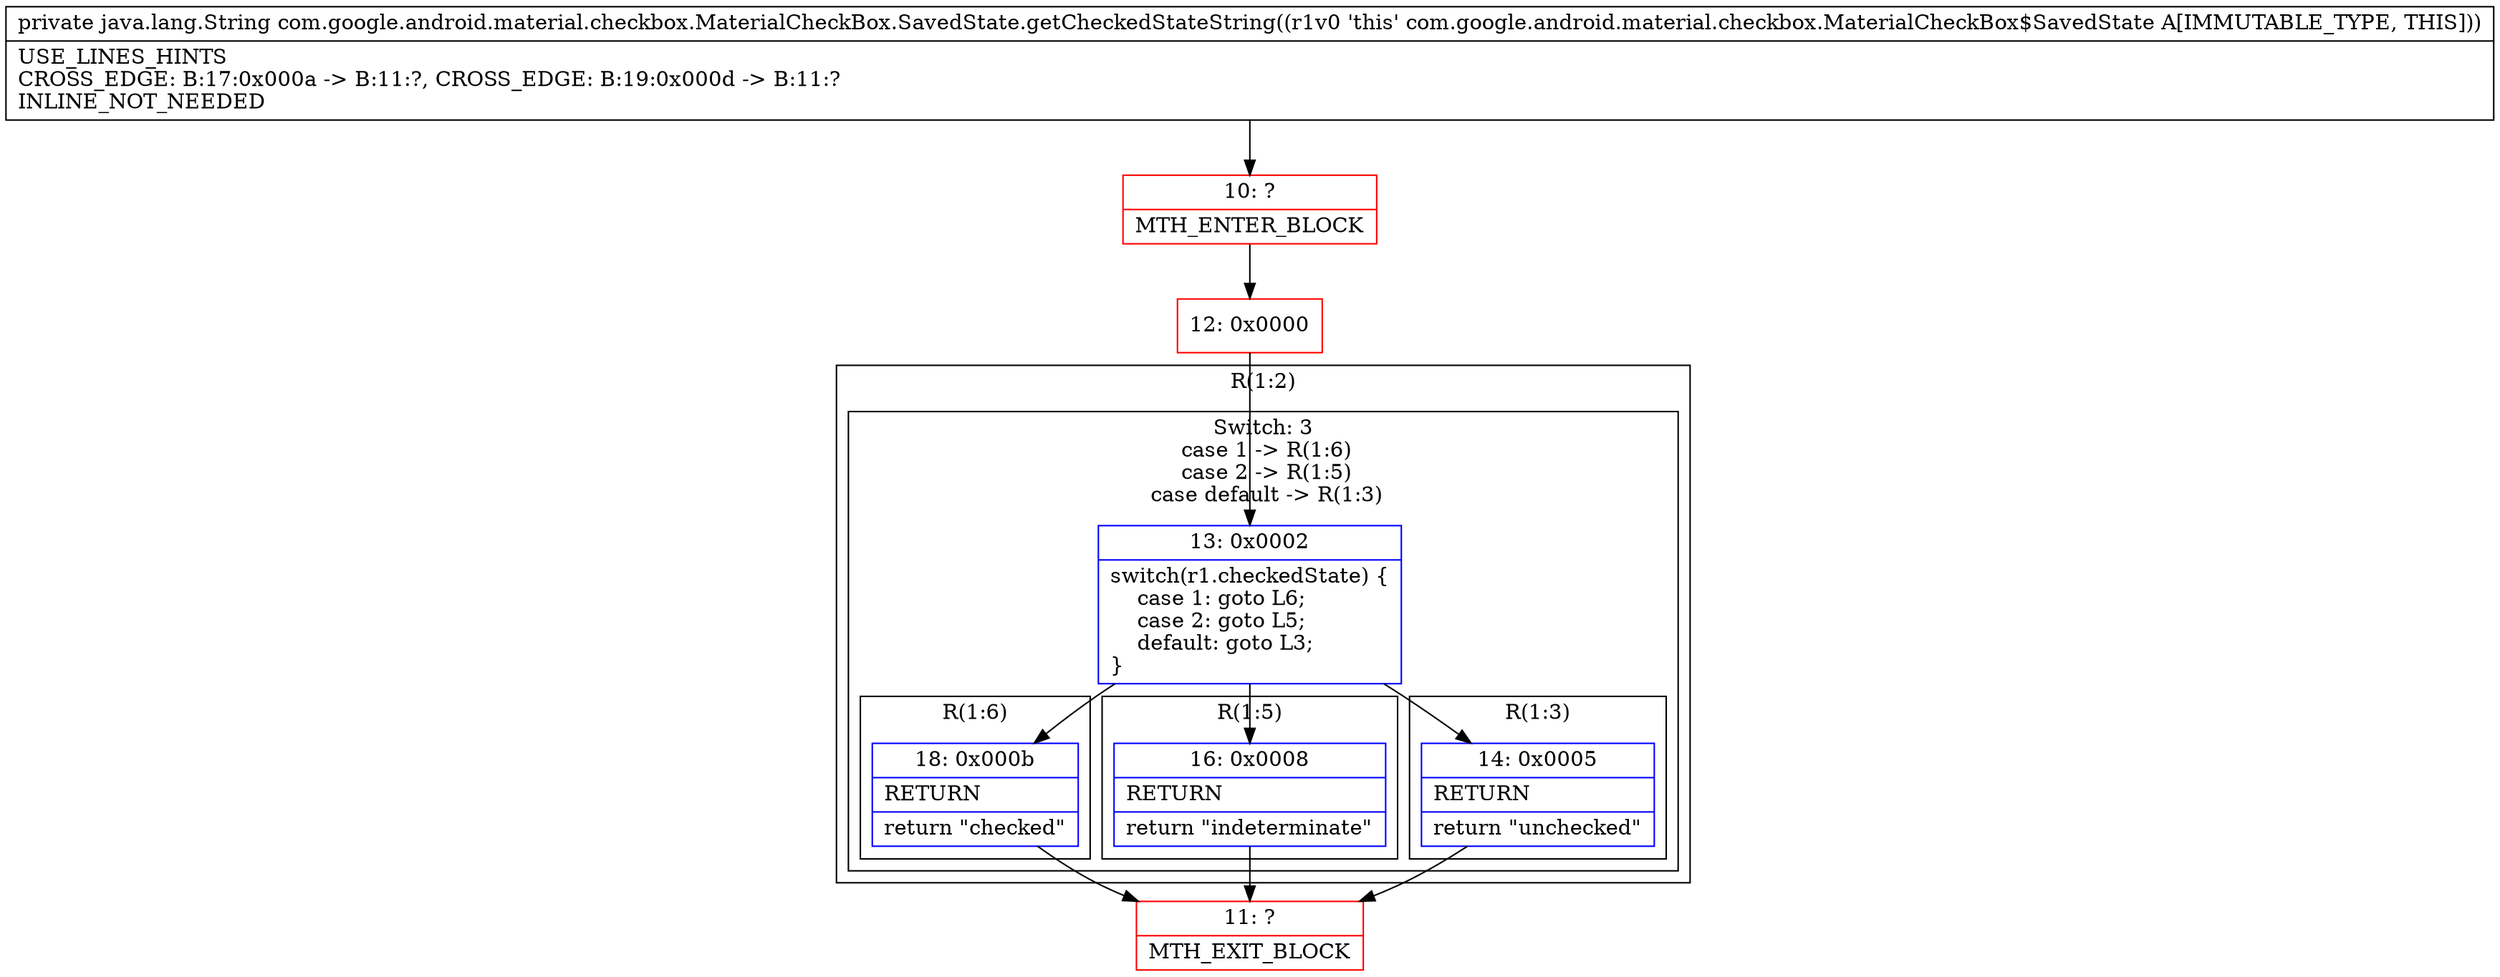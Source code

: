 digraph "CFG forcom.google.android.material.checkbox.MaterialCheckBox.SavedState.getCheckedStateString()Ljava\/lang\/String;" {
subgraph cluster_Region_1263438698 {
label = "R(1:2)";
node [shape=record,color=blue];
subgraph cluster_SwitchRegion_776901189 {
label = "Switch: 3
 case 1 -> R(1:6)
 case 2 -> R(1:5)
 case default -> R(1:3)";
node [shape=record,color=blue];
Node_13 [shape=record,label="{13\:\ 0x0002|switch(r1.checkedState) \{\l    case 1: goto L6;\l    case 2: goto L5;\l    default: goto L3;\l\}\l}"];
subgraph cluster_Region_1075755234 {
label = "R(1:6)";
node [shape=record,color=blue];
Node_18 [shape=record,label="{18\:\ 0x000b|RETURN\l|return \"checked\"\l}"];
}
subgraph cluster_Region_916504341 {
label = "R(1:5)";
node [shape=record,color=blue];
Node_16 [shape=record,label="{16\:\ 0x0008|RETURN\l|return \"indeterminate\"\l}"];
}
subgraph cluster_Region_151680880 {
label = "R(1:3)";
node [shape=record,color=blue];
Node_14 [shape=record,label="{14\:\ 0x0005|RETURN\l|return \"unchecked\"\l}"];
}
}
}
Node_10 [shape=record,color=red,label="{10\:\ ?|MTH_ENTER_BLOCK\l}"];
Node_12 [shape=record,color=red,label="{12\:\ 0x0000}"];
Node_11 [shape=record,color=red,label="{11\:\ ?|MTH_EXIT_BLOCK\l}"];
MethodNode[shape=record,label="{private java.lang.String com.google.android.material.checkbox.MaterialCheckBox.SavedState.getCheckedStateString((r1v0 'this' com.google.android.material.checkbox.MaterialCheckBox$SavedState A[IMMUTABLE_TYPE, THIS]))  | USE_LINES_HINTS\lCROSS_EDGE: B:17:0x000a \-\> B:11:?, CROSS_EDGE: B:19:0x000d \-\> B:11:?\lINLINE_NOT_NEEDED\l}"];
MethodNode -> Node_10;Node_13 -> Node_14;
Node_13 -> Node_16;
Node_13 -> Node_18;
Node_18 -> Node_11;
Node_16 -> Node_11;
Node_14 -> Node_11;
Node_10 -> Node_12;
Node_12 -> Node_13;
}

